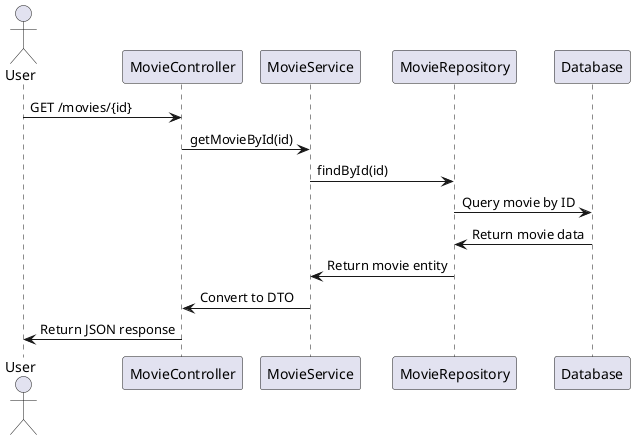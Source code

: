 @startuml
'https://plantuml.com/sequence-diagram

actor User
participant "MovieController" as Controller
participant "MovieService" as Service
participant "MovieRepository" as Repository
participant "Database" as DB

User -> Controller : GET /movies/{id}
Controller -> Service : getMovieById(id)
Service -> Repository : findById(id)
Repository -> DB : Query movie by ID
DB -> Repository : Return movie data
Repository -> Service : Return movie entity
Service -> Controller : Convert to DTO
Controller -> User : Return JSON response
@enduml
